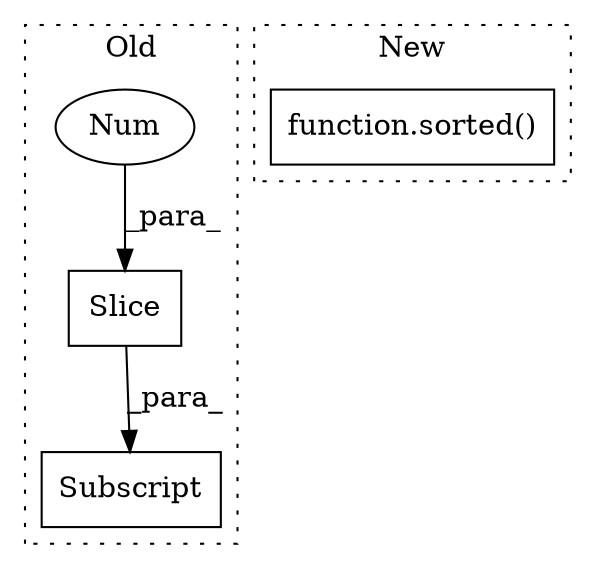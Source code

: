 digraph G {
subgraph cluster0 {
1 [label="Slice" a="80" s="2360" l="3" shape="box"];
3 [label="Num" a="76" s="2361" l="2" shape="ellipse"];
4 [label="Subscript" a="63" s="2340,0" l="24,0" shape="box"];
label = "Old";
style="dotted";
}
subgraph cluster1 {
2 [label="function.sorted()" a="75" s="2124,2164" l="7,1" shape="box"];
label = "New";
style="dotted";
}
1 -> 4 [label="_para_"];
3 -> 1 [label="_para_"];
}